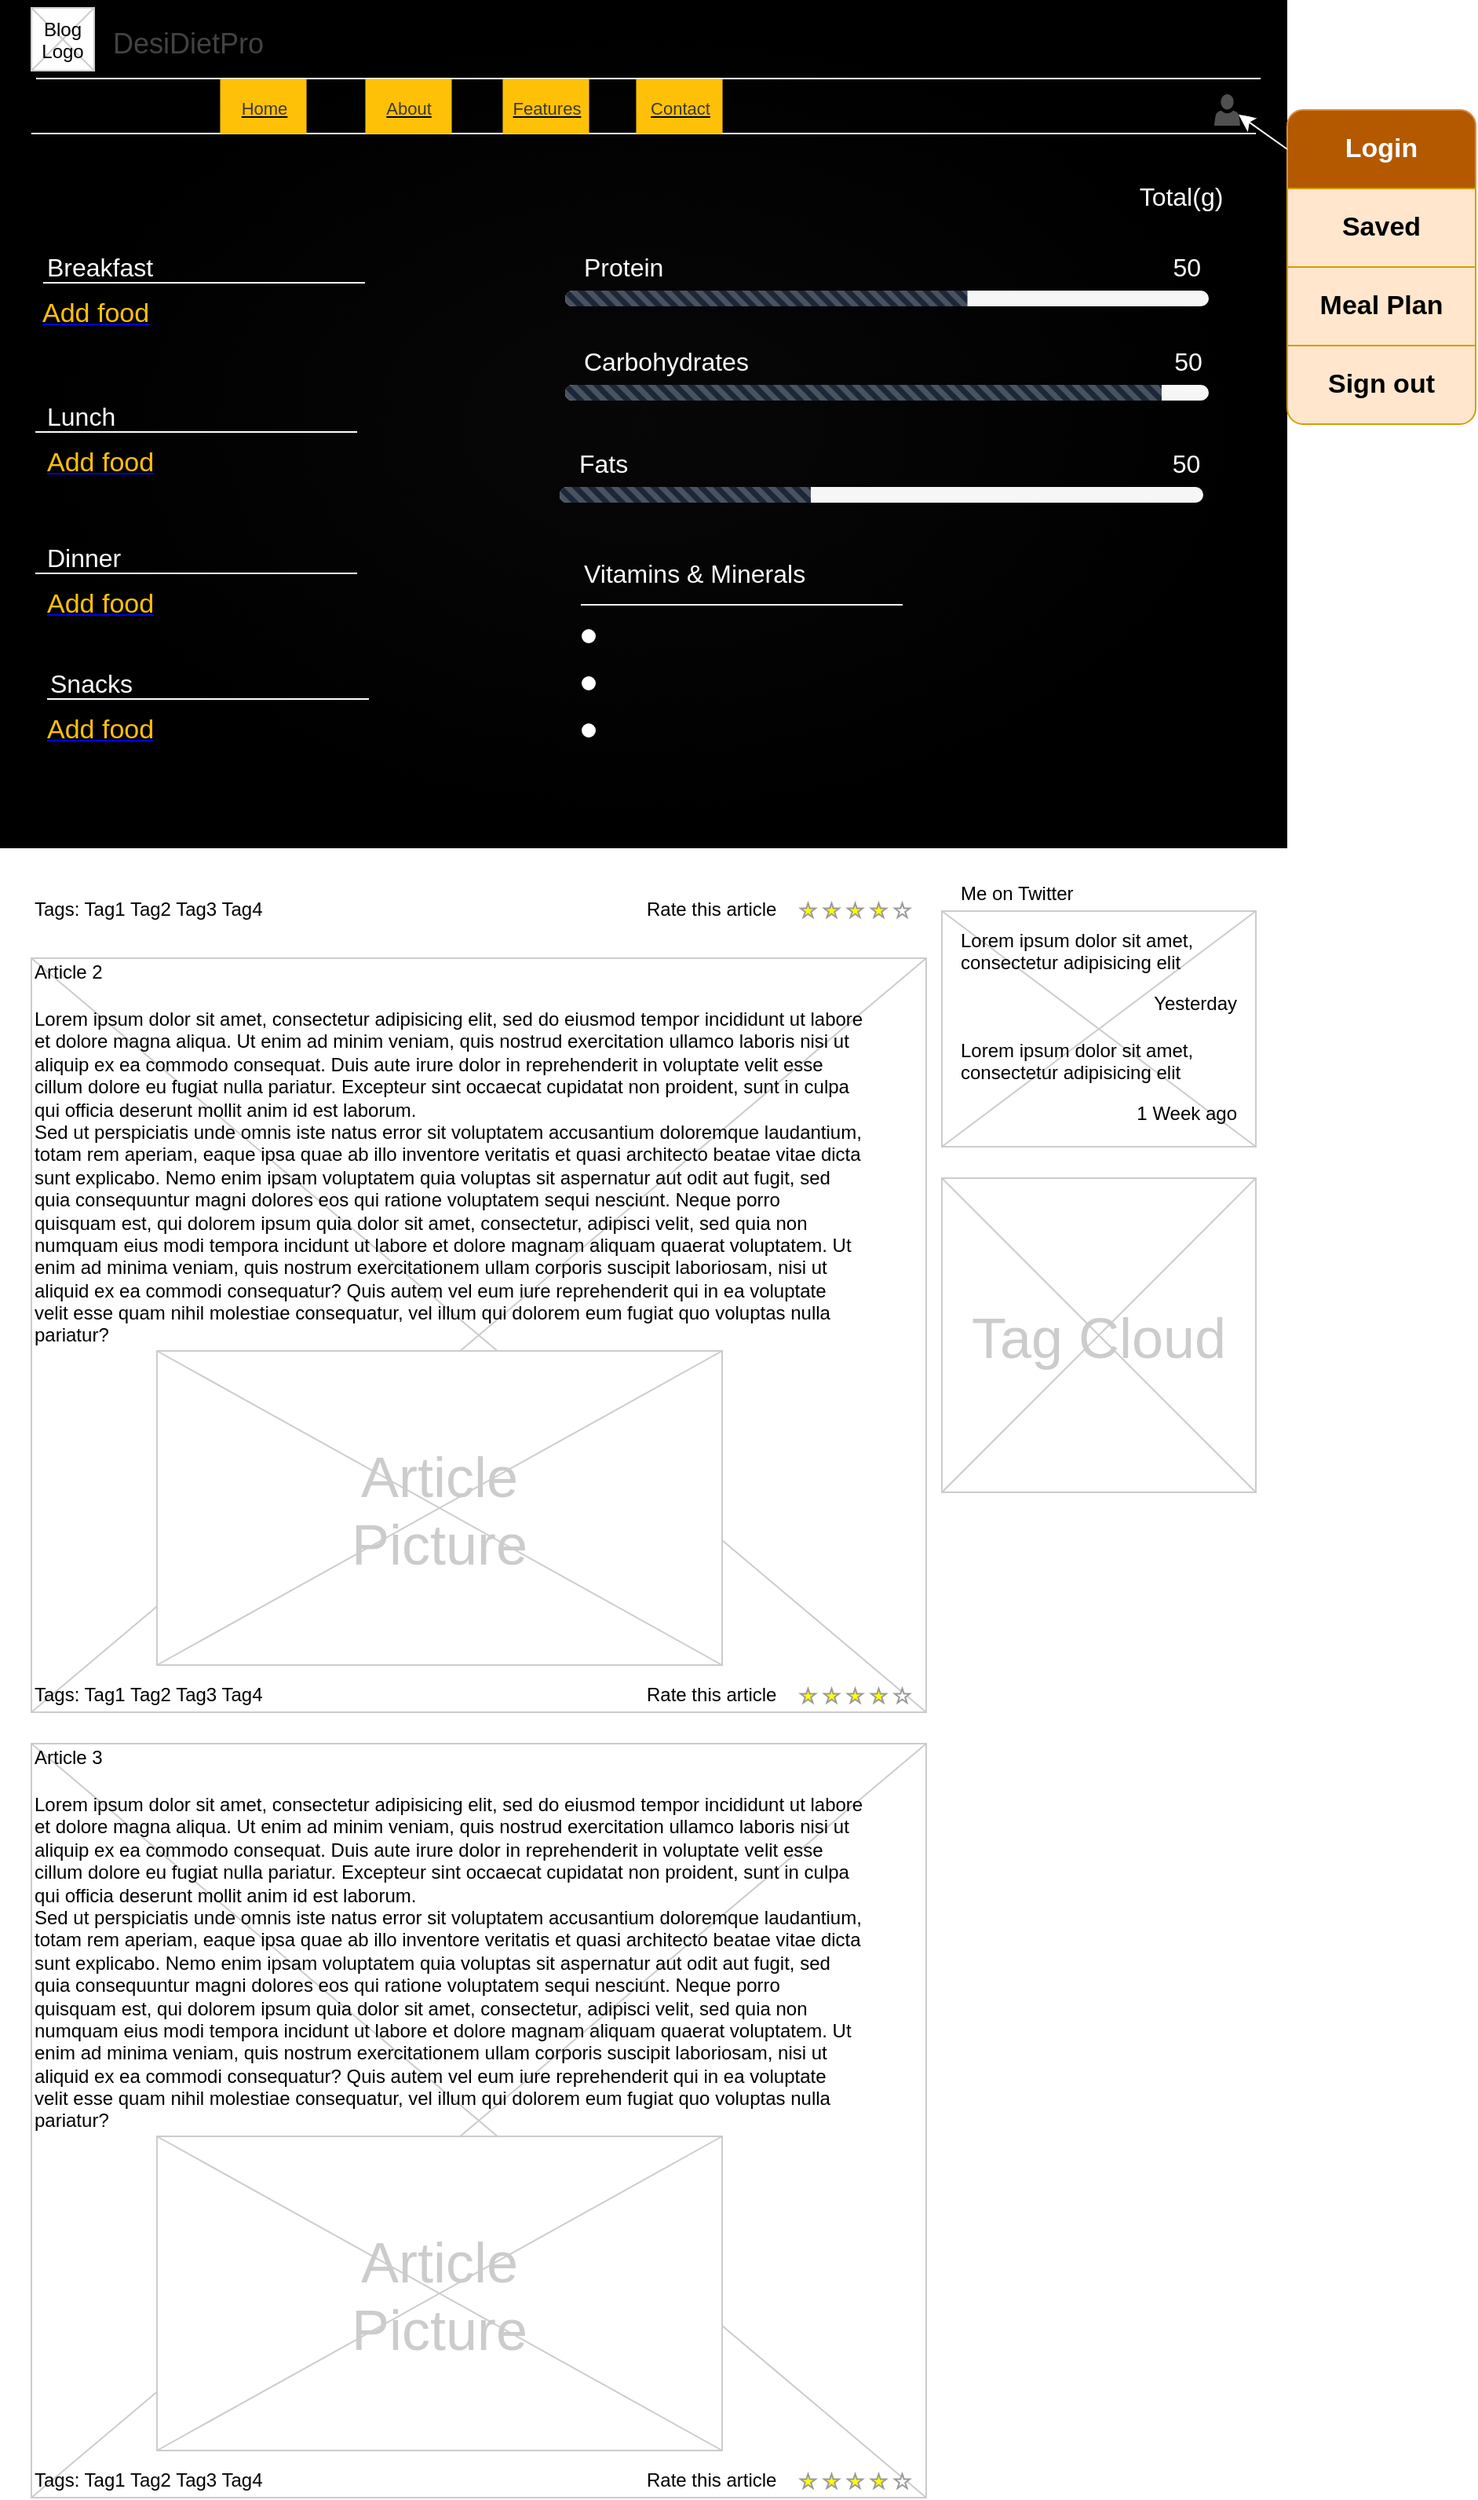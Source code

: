 <mxfile version="24.8.9">
  <diagram name="Page-1" id="f1b7ffb7-ca1e-a977-7cf5-a751b3c06c05">
    <mxGraphModel dx="1076" dy="639" grid="1" gridSize="10" guides="1" tooltips="1" connect="1" arrows="1" fold="1" page="1" pageScale="1" pageWidth="826" pageHeight="1169" background="none" math="0" shadow="0">
      <root>
        <mxCell id="0" />
        <mxCell id="1" parent="0" />
        <mxCell id="lBzFIeIKcv9HpjgelgzR-109" value="&lt;span style=&quot;color: rgba(0, 0, 0, 0); font-family: monospace; font-size: 0px; text-align: start; text-wrap-mode: nowrap;&quot;&gt;%3CmxGraphModel%3E%3Croot%3E%3CmxCell%20id%3D%220%22%2F%3E%3CmxCell%20id%3D%221%22%20parent%3D%220%22%2F%3E%3CmxCell%20id%3D%222%22%20value%3D%22%26lt%3Bfont%20color%3D%26quot%3B%23ffffff%26quot%3B%26gt%3BBreakfast%26lt%3B%2Ffont%26gt%3B%22%20style%3D%22text%3Bhtml%3D1%3Balign%3Dleft%3BverticalAlign%3Dmiddle%3BwhiteSpace%3Dwrap%3Brounded%3D0%3BfontSize%3D16%3B%22%20vertex%3D%221%22%20parent%3D%221%22%3E%3CmxGeometry%20x%3D%2227.5%22%20y%3D%22165%22%20width%3D%2275%22%20height%3D%2230%22%20as%3D%22geometry%22%2F%3E%3C%2FmxCell%3E%3C%2Froot%3E%3C%2FmxGraphModel%3E&lt;/span&gt;" style="rounded=0;whiteSpace=wrap;html=1;fillColor=#080707;gradientColor=default;gradientDirection=radial;strokeColor=none;" vertex="1" parent="1">
          <mxGeometry y="10" width="820" height="540" as="geometry" />
        </mxCell>
        <mxCell id="2" value="DesiDietPro&#xa;" style="text;spacingTop=-5;fontSize=18;fontStyle=0;fillColor=none;strokeColor=none;fontColor=#424242;" parent="1" vertex="1">
          <mxGeometry x="70" y="25" width="230" height="20" as="geometry" />
        </mxCell>
        <mxCell id="3" value="" style="line;strokeWidth=1;strokeColor=#FFFFFF;" parent="1" vertex="1">
          <mxGeometry x="23" y="55" width="780" height="10" as="geometry" />
        </mxCell>
        <mxCell id="4" value="" style="line;strokeWidth=1;strokeColor=#FFFFFF;" parent="1" vertex="1">
          <mxGeometry x="20" y="90" width="780" height="10" as="geometry" />
        </mxCell>
        <mxCell id="20" value="" style="verticalLabelPosition=bottom;verticalAlign=top;strokeWidth=1;shape=mxgraph.mockup.graphics.iconGrid;strokeColor=#CCCCCC;gridSize=1,1;" parent="1" vertex="1">
          <mxGeometry x="20" y="15" width="40" height="40" as="geometry" />
        </mxCell>
        <mxCell id="21" value="Blog &#xa;Logo" style="text;spacingTop=-5;align=center" parent="1" vertex="1">
          <mxGeometry x="20" y="20" width="40" height="40" as="geometry" />
        </mxCell>
        <mxCell id="27" value="" style="verticalLabelPosition=bottom;verticalAlign=top;strokeWidth=1;shape=mxgraph.mockup.graphics.iconGrid;strokeColor=#CCCCCC;gridSize=1,1;" parent="1" vertex="1">
          <mxGeometry x="20" y="620" width="570" height="480" as="geometry" />
        </mxCell>
        <mxCell id="28" value="Article 2" style="text;spacingTop=-5;" parent="1" vertex="1">
          <mxGeometry x="20" y="620" width="30" height="20" as="geometry" />
        </mxCell>
        <mxCell id="29" value="Lorem ipsum dolor sit amet, consectetur adipisicing elit, sed do eiusmod tempor incididunt ut labore et dolore magna aliqua. Ut enim ad minim veniam, quis nostrud exercitation ullamco laboris nisi ut aliquip ex ea commodo consequat. Duis aute irure dolor in reprehenderit in voluptate velit esse cillum dolore eu fugiat nulla pariatur. Excepteur sint occaecat cupidatat non proident, sunt in culpa qui officia deserunt mollit anim id est laborum.&#xa;Sed ut perspiciatis unde omnis iste natus error sit voluptatem accusantium doloremque laudantium, totam rem aperiam, eaque ipsa quae ab illo inventore veritatis et quasi architecto beatae vitae dicta sunt explicabo. Nemo enim ipsam voluptatem quia voluptas sit aspernatur aut odit aut fugit, sed quia consequuntur magni dolores eos qui ratione voluptatem sequi nesciunt. Neque porro quisquam est, qui dolorem ipsum quia dolor sit amet, consectetur, adipisci velit, sed quia non numquam eius modi tempora incidunt ut labore et dolore magnam aliquam quaerat voluptatem. Ut enim ad minima veniam, quis nostrum exercitationem ullam corporis suscipit laboriosam, nisi ut aliquid ex ea commodi consequatur? Quis autem vel eum iure reprehenderit qui in ea voluptate velit esse quam nihil molestiae consequatur, vel illum qui dolorem eum fugiat quo voluptas nulla pariatur?" style="text;spacingTop=-5;whiteSpace=wrap;align=left" parent="1" vertex="1">
          <mxGeometry x="20" y="650" width="530" height="250" as="geometry" />
        </mxCell>
        <mxCell id="30" value="" style="verticalLabelPosition=bottom;verticalAlign=top;strokeWidth=1;shape=mxgraph.mockup.graphics.iconGrid;strokeColor=#CCCCCC;gridSize=1,1;" parent="1" vertex="1">
          <mxGeometry x="100" y="870" width="360" height="200" as="geometry" />
        </mxCell>
        <mxCell id="31" value="Article&#xa;Picture" style="text;spacingTop=-5;align=center;verticalAlign=middle;fontSize=36;fontColor=#CCCCCC" parent="1" vertex="1">
          <mxGeometry x="100" y="870" width="360" height="200" as="geometry" />
        </mxCell>
        <mxCell id="32" value="" style="verticalLabelPosition=bottom;verticalAlign=top;strokeWidth=1;shape=mxgraph.mockup.graphics.iconGrid;strokeColor=#CCCCCC;gridSize=1,1;" parent="1" vertex="1">
          <mxGeometry x="20" y="1120" width="570" height="480" as="geometry" />
        </mxCell>
        <mxCell id="33" value="Article 3" style="text;spacingTop=-5;" parent="1" vertex="1">
          <mxGeometry x="20" y="1120" width="30" height="20" as="geometry" />
        </mxCell>
        <mxCell id="34" value="Lorem ipsum dolor sit amet, consectetur adipisicing elit, sed do eiusmod tempor incididunt ut labore et dolore magna aliqua. Ut enim ad minim veniam, quis nostrud exercitation ullamco laboris nisi ut aliquip ex ea commodo consequat. Duis aute irure dolor in reprehenderit in voluptate velit esse cillum dolore eu fugiat nulla pariatur. Excepteur sint occaecat cupidatat non proident, sunt in culpa qui officia deserunt mollit anim id est laborum.&#xa;Sed ut perspiciatis unde omnis iste natus error sit voluptatem accusantium doloremque laudantium, totam rem aperiam, eaque ipsa quae ab illo inventore veritatis et quasi architecto beatae vitae dicta sunt explicabo. Nemo enim ipsam voluptatem quia voluptas sit aspernatur aut odit aut fugit, sed quia consequuntur magni dolores eos qui ratione voluptatem sequi nesciunt. Neque porro quisquam est, qui dolorem ipsum quia dolor sit amet, consectetur, adipisci velit, sed quia non numquam eius modi tempora incidunt ut labore et dolore magnam aliquam quaerat voluptatem. Ut enim ad minima veniam, quis nostrum exercitationem ullam corporis suscipit laboriosam, nisi ut aliquid ex ea commodi consequatur? Quis autem vel eum iure reprehenderit qui in ea voluptate velit esse quam nihil molestiae consequatur, vel illum qui dolorem eum fugiat quo voluptas nulla pariatur?" style="text;spacingTop=-5;whiteSpace=wrap;align=left" parent="1" vertex="1">
          <mxGeometry x="20" y="1150" width="530" height="250" as="geometry" />
        </mxCell>
        <mxCell id="35" value="" style="verticalLabelPosition=bottom;verticalAlign=top;strokeWidth=1;shape=mxgraph.mockup.graphics.iconGrid;strokeColor=#CCCCCC;gridSize=1,1;" parent="1" vertex="1">
          <mxGeometry x="100" y="1370" width="360" height="200" as="geometry" />
        </mxCell>
        <mxCell id="36" value="Article&#xa;Picture" style="text;spacingTop=-5;align=center;verticalAlign=middle;fontSize=36;fontColor=#CCCCCC" parent="1" vertex="1">
          <mxGeometry x="100" y="1370" width="360" height="200" as="geometry" />
        </mxCell>
        <mxCell id="37" value="" style="verticalLabelPosition=bottom;verticalAlign=top;strokeWidth=1;shape=mxgraph.mockup.misc.rating;strokeColor=#999999;fillColor=#ffff00;emptyFillColor=#ffffff;grade=4;ratingScale=5;ratingStyle=star;" parent="1" vertex="1">
          <mxGeometry x="510.0" y="585.0" width="77.5" height="10" as="geometry" />
        </mxCell>
        <mxCell id="38" value="Rate this article" style="text;spacingTop=-5;" parent="1" vertex="1">
          <mxGeometry x="410.0" y="580.0" width="30" height="20" as="geometry" />
        </mxCell>
        <mxCell id="41" value="" style="verticalLabelPosition=bottom;verticalAlign=top;strokeWidth=1;shape=mxgraph.mockup.misc.rating;strokeColor=#999999;fillColor=#ffff00;emptyFillColor=#ffffff;grade=4;ratingScale=5;ratingStyle=star;" parent="1" vertex="1">
          <mxGeometry x="510.0" y="1085" width="77.5" height="10" as="geometry" />
        </mxCell>
        <mxCell id="42" value="Rate this article" style="text;spacingTop=-5;" parent="1" vertex="1">
          <mxGeometry x="410.0" y="1080" width="30" height="20" as="geometry" />
        </mxCell>
        <mxCell id="43" value="" style="verticalLabelPosition=bottom;verticalAlign=top;strokeWidth=1;shape=mxgraph.mockup.misc.rating;strokeColor=#999999;fillColor=#ffff00;emptyFillColor=#ffffff;grade=4;ratingScale=5;ratingStyle=star;" parent="1" vertex="1">
          <mxGeometry x="510.0" y="1585.0" width="77.5" height="10" as="geometry" />
        </mxCell>
        <mxCell id="44" value="Rate this article" style="text;spacingTop=-5;" parent="1" vertex="1">
          <mxGeometry x="410.0" y="1580.0" width="30" height="20" as="geometry" />
        </mxCell>
        <mxCell id="47" value="Tags: Tag1 Tag2 Tag3 Tag4" style="text;spacingTop=-5;" parent="1" vertex="1">
          <mxGeometry x="20" y="580.0" width="210" height="20" as="geometry" />
        </mxCell>
        <mxCell id="48" value="Tags: Tag1 Tag2 Tag3 Tag4" style="text;spacingTop=-5;" parent="1" vertex="1">
          <mxGeometry x="20" y="1080" width="210" height="20" as="geometry" />
        </mxCell>
        <mxCell id="49" value="Tags: Tag1 Tag2 Tag3 Tag4" style="text;spacingTop=-5;" parent="1" vertex="1">
          <mxGeometry x="20" y="1580.0" width="210" height="20" as="geometry" />
        </mxCell>
        <mxCell id="50" value="" style="verticalLabelPosition=bottom;verticalAlign=top;strokeWidth=1;shape=mxgraph.mockup.graphics.iconGrid;strokeColor=#CCCCCC;gridSize=1,1;" parent="1" vertex="1">
          <mxGeometry x="600" y="590" width="200" height="150" as="geometry" />
        </mxCell>
        <mxCell id="51" value="Me on Twitter" style="text;spacingTop=-5;" parent="1" vertex="1">
          <mxGeometry x="610" y="570" width="30" height="20" as="geometry" />
        </mxCell>
        <mxCell id="52" value="Lorem ipsum dolor sit amet, consectetur adipisicing elit" style="text;spacingTop=-5;whiteSpace=wrap;align=left" parent="1" vertex="1">
          <mxGeometry x="610" y="600" width="190" height="40" as="geometry" />
        </mxCell>
        <mxCell id="54" value="Yesterday" style="text;spacingTop=-5;fontStyle=0;align=right" parent="1" vertex="1">
          <mxGeometry x="760" y="640" width="30" height="20" as="geometry" />
        </mxCell>
        <mxCell id="58" value="" style="verticalLabelPosition=bottom;verticalAlign=top;strokeWidth=1;shape=mxgraph.mockup.graphics.iconGrid;strokeColor=#CCCCCC;gridSize=1,1;" parent="1" vertex="1">
          <mxGeometry x="600" y="760" width="200" height="200" as="geometry" />
        </mxCell>
        <mxCell id="59" value="Tag Cloud" style="text;spacingTop=-5;align=center;verticalAlign=middle;fontSize=36;fontColor=#CCCCCC" parent="1" vertex="1">
          <mxGeometry x="600" y="760" width="200" height="200" as="geometry" />
        </mxCell>
        <mxCell id="60" value="Lorem ipsum dolor sit amet, consectetur adipisicing elit" style="text;spacingTop=-5;whiteSpace=wrap;align=left" parent="1" vertex="1">
          <mxGeometry x="610" y="670" width="190" height="40" as="geometry" />
        </mxCell>
        <mxCell id="61" value="1 Week ago" style="text;spacingTop=-5;fontStyle=0;align=right" parent="1" vertex="1">
          <mxGeometry x="760" y="710" width="30" height="20" as="geometry" />
        </mxCell>
        <mxCell id="lBzFIeIKcv9HpjgelgzR-68" value="&lt;font color=&quot;#3b3934&quot; style=&quot;font-size: 11px;&quot;&gt;&lt;span style=&quot;background-color: rgb(255, 193, 7);&quot;&gt;Home&lt;/span&gt;&lt;/font&gt;" style="shape=rectangle;strokeColor=#d79b00;fillColor=#ffc107;linkText=;fontSize=17;fontStyle=4;html=1;align=center;strokeWidth=0;" vertex="1" parent="1">
          <mxGeometry x="140" y="60" width="55" height="35" as="geometry" />
        </mxCell>
        <mxCell id="lBzFIeIKcv9HpjgelgzR-94" value="" style="swimlane;shape=mxgraph.bootstrap.anchor;strokeColor=#d79b00;fillColor=#ffe6cc;fontStyle=0;childLayout=stackLayout;horizontal=1;startSize=0;horizontalStack=0;resizeParent=1;resizeParentMax=0;resizeLast=0;collapsible=0;marginBottom=0;whiteSpace=wrap;html=1;" vertex="1" parent="1">
          <mxGeometry x="820" y="80" width="120" height="200" as="geometry" />
        </mxCell>
        <mxCell id="lBzFIeIKcv9HpjgelgzR-95" value="Login" style="text;strokeColor=#d98a3e;align=center;verticalAlign=middle;spacingLeft=10;spacingRight=10;overflow=hidden;points=[[0,0.5],[1,0.5]];portConstraint=eastwest;rotatable=0;whiteSpace=wrap;html=1;shape=mxgraph.mockup.topButton;rSize=10;fillColor=#b45900;fontColor=#ffffff;fontSize=17;fontStyle=1;" vertex="1" parent="lBzFIeIKcv9HpjgelgzR-94">
          <mxGeometry width="120" height="50" as="geometry" />
        </mxCell>
        <mxCell id="lBzFIeIKcv9HpjgelgzR-96" value="Saved" style="text;strokeColor=inherit;align=center;verticalAlign=middle;spacingLeft=10;spacingRight=10;overflow=hidden;points=[[0,0.5],[1,0.5]];portConstraint=eastwest;rotatable=0;whiteSpace=wrap;html=1;rSize=5;fillColor=inherit;fontColor=inherit;fontSize=17;fontStyle=1;" vertex="1" parent="lBzFIeIKcv9HpjgelgzR-94">
          <mxGeometry y="50" width="120" height="50" as="geometry" />
        </mxCell>
        <mxCell id="lBzFIeIKcv9HpjgelgzR-97" value="Meal Plan" style="text;strokeColor=inherit;align=center;verticalAlign=middle;spacingLeft=10;spacingRight=10;overflow=hidden;points=[[0,0.5],[1,0.5]];portConstraint=eastwest;rotatable=0;whiteSpace=wrap;html=1;rSize=5;fillColor=inherit;fontColor=inherit;fontSize=17;fontStyle=1;" vertex="1" parent="lBzFIeIKcv9HpjgelgzR-94">
          <mxGeometry y="100" width="120" height="50" as="geometry" />
        </mxCell>
        <mxCell id="lBzFIeIKcv9HpjgelgzR-98" value="Sign out" style="text;strokeColor=inherit;align=center;verticalAlign=middle;spacingLeft=10;spacingRight=10;overflow=hidden;points=[[0,0.5],[1,0.5]];portConstraint=eastwest;rotatable=0;whiteSpace=wrap;html=1;shape=mxgraph.mockup.bottomButton;rSize=10;fillColor=inherit;fontColor=inherit;fontSize=17;fontStyle=1;" vertex="1" parent="lBzFIeIKcv9HpjgelgzR-94">
          <mxGeometry y="150" width="120" height="50" as="geometry" />
        </mxCell>
        <mxCell id="lBzFIeIKcv9HpjgelgzR-99" style="edgeStyle=none;curved=1;rounded=0;orthogonalLoop=1;jettySize=auto;html=1;fontSize=12;startSize=8;endSize=8;fillColor=#ffe6cc;strokeColor=#FFFFFF;exitX=0;exitY=0.5;exitDx=0;exitDy=0;entryX=0.94;entryY=0.65;entryDx=0;entryDy=0;entryPerimeter=0;" edge="1" parent="1" source="lBzFIeIKcv9HpjgelgzR-95" target="lBzFIeIKcv9HpjgelgzR-111">
          <mxGeometry relative="1" as="geometry">
            <mxPoint x="890" y="40" as="sourcePoint" />
            <mxPoint x="800" y="80" as="targetPoint" />
          </mxGeometry>
        </mxCell>
        <mxCell id="lBzFIeIKcv9HpjgelgzR-112" value="" style="edgeStyle=none;curved=1;rounded=0;orthogonalLoop=1;jettySize=auto;html=1;fontSize=12;startSize=8;endSize=8;" edge="1" parent="1" source="lBzFIeIKcv9HpjgelgzR-111" target="lBzFIeIKcv9HpjgelgzR-95">
          <mxGeometry relative="1" as="geometry" />
        </mxCell>
        <mxCell id="lBzFIeIKcv9HpjgelgzR-111" value="" style="sketch=0;pointerEvents=1;shadow=0;dashed=0;html=1;strokeColor=none;labelPosition=center;verticalLabelPosition=bottom;verticalAlign=top;align=center;fillColor=#505050;shape=mxgraph.mscae.intune.account_portal" vertex="1" parent="1">
          <mxGeometry x="773.5" y="70" width="16.5" height="20" as="geometry" />
        </mxCell>
        <mxCell id="lBzFIeIKcv9HpjgelgzR-114" value="&lt;font color=&quot;#3b3934&quot;&gt;&lt;span style=&quot;font-size: 11px; background-color: rgb(255, 193, 7);&quot;&gt;About&lt;/span&gt;&lt;/font&gt;" style="shape=rectangle;strokeColor=#d79b00;fillColor=#ffc107;linkText=;fontSize=17;fontStyle=4;html=1;align=center;strokeWidth=0;" vertex="1" parent="1">
          <mxGeometry x="232.5" y="60" width="55" height="35" as="geometry" />
        </mxCell>
        <mxCell id="lBzFIeIKcv9HpjgelgzR-116" value="&lt;font color=&quot;#3b3934&quot;&gt;&lt;span style=&quot;font-size: 11px; background-color: rgb(255, 193, 7);&quot;&gt;Features&lt;/span&gt;&lt;/font&gt;" style="shape=rectangle;strokeColor=#d79b00;fillColor=#ffc107;linkText=;fontSize=17;fontStyle=4;html=1;align=center;strokeWidth=0;" vertex="1" parent="1">
          <mxGeometry x="320" y="60" width="55" height="35" as="geometry" />
        </mxCell>
        <mxCell id="lBzFIeIKcv9HpjgelgzR-117" value="&lt;font color=&quot;#3b3934&quot;&gt;&lt;span style=&quot;font-size: 11px; background-color: rgb(255, 193, 7);&quot;&gt;Contact&lt;/span&gt;&lt;/font&gt;" style="shape=rectangle;strokeColor=#d79b00;fillColor=#ffc107;linkText=;fontSize=17;fontStyle=4;html=1;align=center;strokeWidth=0;gradientColor=#FFC107;" vertex="1" parent="1">
          <mxGeometry x="405" y="60" width="55" height="35" as="geometry" />
        </mxCell>
        <mxCell id="lBzFIeIKcv9HpjgelgzR-119" value="" style="line;strokeWidth=1;strokeColor=#FFFFFF;" vertex="1" parent="1">
          <mxGeometry x="27.5" y="185" width="205" height="10" as="geometry" />
        </mxCell>
        <mxCell id="lBzFIeIKcv9HpjgelgzR-120" value="&lt;font color=&quot;#ffffff&quot;&gt;Breakfast&lt;/font&gt;" style="text;html=1;align=left;verticalAlign=middle;whiteSpace=wrap;rounded=0;fontSize=16;" vertex="1" parent="1">
          <mxGeometry x="27.5" y="165" width="75" height="30" as="geometry" />
        </mxCell>
        <mxCell id="lBzFIeIKcv9HpjgelgzR-122" value="&lt;font color=&quot;#ffc107&quot;&gt;Add food&lt;/font&gt;" style="shape=rectangle;strokeColor=none;fillColor=none;linkText=;fontSize=17;fontColor=#0000ff;fontStyle=4;html=1;align=left;" vertex="1" parent="1">
          <mxGeometry x="25" y="195" width="80" height="30" as="geometry" />
        </mxCell>
        <mxCell id="lBzFIeIKcv9HpjgelgzR-132" value="" style="line;strokeWidth=1;strokeColor=#FFFFFF;" vertex="1" parent="1">
          <mxGeometry x="22.5" y="280" width="205" height="10" as="geometry" />
        </mxCell>
        <mxCell id="lBzFIeIKcv9HpjgelgzR-133" value="&lt;font color=&quot;#ffffff&quot;&gt;Lunch&lt;/font&gt;" style="text;html=1;align=left;verticalAlign=middle;whiteSpace=wrap;rounded=0;fontSize=16;" vertex="1" parent="1">
          <mxGeometry x="27.5" y="260" width="75" height="30" as="geometry" />
        </mxCell>
        <mxCell id="lBzFIeIKcv9HpjgelgzR-134" value="&lt;font color=&quot;#ffc107&quot;&gt;Add food&lt;/font&gt;" style="shape=rectangle;strokeColor=none;fillColor=none;linkText=;fontSize=17;fontColor=#0000ff;fontStyle=4;html=1;align=left;" vertex="1" parent="1">
          <mxGeometry x="27.5" y="290" width="80" height="30" as="geometry" />
        </mxCell>
        <mxCell id="lBzFIeIKcv9HpjgelgzR-135" value="" style="line;strokeWidth=1;strokeColor=#FFFFFF;" vertex="1" parent="1">
          <mxGeometry x="22.5" y="370" width="205" height="10" as="geometry" />
        </mxCell>
        <mxCell id="lBzFIeIKcv9HpjgelgzR-136" value="&lt;font color=&quot;#ffffff&quot;&gt;Dinner&lt;/font&gt;" style="text;html=1;align=left;verticalAlign=middle;whiteSpace=wrap;rounded=0;fontSize=16;" vertex="1" parent="1">
          <mxGeometry x="27.5" y="350" width="75" height="30" as="geometry" />
        </mxCell>
        <mxCell id="lBzFIeIKcv9HpjgelgzR-137" value="&lt;font color=&quot;#ffc107&quot;&gt;Add food&lt;/font&gt;" style="shape=rectangle;strokeColor=none;fillColor=none;linkText=;fontSize=17;fontColor=#0000ff;fontStyle=4;html=1;align=left;" vertex="1" parent="1">
          <mxGeometry x="27.5" y="380" width="80" height="30" as="geometry" />
        </mxCell>
        <mxCell id="lBzFIeIKcv9HpjgelgzR-138" value="" style="line;strokeWidth=1;strokeColor=#FFFFFF;" vertex="1" parent="1">
          <mxGeometry x="30" y="450" width="205" height="10" as="geometry" />
        </mxCell>
        <mxCell id="lBzFIeIKcv9HpjgelgzR-139" value="&lt;font color=&quot;#ffffff&quot;&gt;Snacks&lt;/font&gt;" style="text;html=1;align=left;verticalAlign=middle;whiteSpace=wrap;rounded=0;fontSize=16;" vertex="1" parent="1">
          <mxGeometry x="30" y="430" width="75" height="30" as="geometry" />
        </mxCell>
        <mxCell id="lBzFIeIKcv9HpjgelgzR-140" value="&lt;font color=&quot;#ffc107&quot;&gt;Add food&lt;/font&gt;" style="shape=rectangle;strokeColor=none;fillColor=none;linkText=;fontSize=17;fontColor=#0000ff;fontStyle=4;html=1;align=left;" vertex="1" parent="1">
          <mxGeometry x="27.5" y="460" width="80" height="30" as="geometry" />
        </mxCell>
        <mxCell id="lBzFIeIKcv9HpjgelgzR-146" value="" style="html=1;shadow=0;dashed=0;shape=mxgraph.bootstrap.rrect;rSize=5;strokeColor=none;fillColor=#f6f6f6;whiteSpace=wrap;" vertex="1" parent="1">
          <mxGeometry x="360" y="195" width="410" height="10" as="geometry" />
        </mxCell>
        <mxCell id="lBzFIeIKcv9HpjgelgzR-147" value="" style="html=1;shadow=0;dashed=0;shape=mxgraph.bootstrap.leftButtonStriped;fillColor=#1c2839;fontColor=#FFFFFF;whiteSpace=wrap;" vertex="1" parent="lBzFIeIKcv9HpjgelgzR-146">
          <mxGeometry width="256.25" height="10" as="geometry" />
        </mxCell>
        <mxCell id="lBzFIeIKcv9HpjgelgzR-148" value="&lt;font color=&quot;#ffffff&quot;&gt;Protein&amp;nbsp; &amp;nbsp; &amp;nbsp; &amp;nbsp; &amp;nbsp; &amp;nbsp; &amp;nbsp; &amp;nbsp; &amp;nbsp; &amp;nbsp; &amp;nbsp; &amp;nbsp; &amp;nbsp; &amp;nbsp; &amp;nbsp; &amp;nbsp; &amp;nbsp; &amp;nbsp; &amp;nbsp; &amp;nbsp; &amp;nbsp; &amp;nbsp; &amp;nbsp; &amp;nbsp; &amp;nbsp; &amp;nbsp; &amp;nbsp; &amp;nbsp; &amp;nbsp; &amp;nbsp; &amp;nbsp; &amp;nbsp; &amp;nbsp; &amp;nbsp; &amp;nbsp; &amp;nbsp; &amp;nbsp;50&lt;/font&gt;" style="text;html=1;align=left;verticalAlign=middle;whiteSpace=wrap;rounded=0;fontSize=16;" vertex="1" parent="1">
          <mxGeometry x="370" y="165" width="403.5" height="30" as="geometry" />
        </mxCell>
        <mxCell id="lBzFIeIKcv9HpjgelgzR-149" value="&lt;font color=&quot;#ffffff&quot;&gt;Total(g)&lt;/font&gt;" style="text;html=1;align=center;verticalAlign=middle;whiteSpace=wrap;rounded=0;fontSize=16;" vertex="1" parent="1">
          <mxGeometry x="715" y="120" width="75" height="30" as="geometry" />
        </mxCell>
        <mxCell id="lBzFIeIKcv9HpjgelgzR-150" value="" style="html=1;shadow=0;dashed=0;shape=mxgraph.bootstrap.rrect;rSize=5;strokeColor=none;fillColor=#f6f6f6;whiteSpace=wrap;" vertex="1" parent="1">
          <mxGeometry x="360" y="255" width="410" height="10" as="geometry" />
        </mxCell>
        <mxCell id="lBzFIeIKcv9HpjgelgzR-151" value="" style="html=1;shadow=0;dashed=0;shape=mxgraph.bootstrap.leftButtonStriped;fillColor=#1c2839;fontColor=#FFFFFF;whiteSpace=wrap;" vertex="1" parent="lBzFIeIKcv9HpjgelgzR-150">
          <mxGeometry width="380" height="10" as="geometry" />
        </mxCell>
        <mxCell id="lBzFIeIKcv9HpjgelgzR-152" value="&lt;font color=&quot;#ffffff&quot;&gt;Carbohydrates&amp;nbsp; &amp;nbsp; &amp;nbsp; &amp;nbsp; &amp;nbsp; &amp;nbsp; &amp;nbsp; &amp;nbsp; &amp;nbsp; &amp;nbsp; &amp;nbsp; &amp;nbsp; &amp;nbsp; &amp;nbsp; &amp;nbsp; &amp;nbsp; &amp;nbsp; &amp;nbsp; &amp;nbsp; &amp;nbsp; &amp;nbsp; &amp;nbsp; &amp;nbsp; &amp;nbsp; &amp;nbsp; &amp;nbsp; &amp;nbsp; &amp;nbsp; &amp;nbsp; &amp;nbsp; &amp;nbsp;50&lt;/font&gt;" style="text;html=1;align=left;verticalAlign=middle;whiteSpace=wrap;rounded=0;fontSize=16;" vertex="1" parent="1">
          <mxGeometry x="370" y="225" width="403.5" height="30" as="geometry" />
        </mxCell>
        <mxCell id="lBzFIeIKcv9HpjgelgzR-153" value="" style="html=1;shadow=0;dashed=0;shape=mxgraph.bootstrap.rrect;rSize=5;strokeColor=none;fillColor=#f6f6f6;whiteSpace=wrap;" vertex="1" parent="1">
          <mxGeometry x="356.5" y="320" width="410" height="10" as="geometry" />
        </mxCell>
        <mxCell id="lBzFIeIKcv9HpjgelgzR-154" value="" style="html=1;shadow=0;dashed=0;shape=mxgraph.bootstrap.leftButtonStriped;fillColor=#1c2839;fontColor=#FFFFFF;whiteSpace=wrap;" vertex="1" parent="lBzFIeIKcv9HpjgelgzR-153">
          <mxGeometry width="160" height="10" as="geometry" />
        </mxCell>
        <mxCell id="lBzFIeIKcv9HpjgelgzR-155" value="&lt;font color=&quot;#ffffff&quot;&gt;Fats&amp;nbsp; &amp;nbsp; &amp;nbsp; &amp;nbsp; &amp;nbsp; &amp;nbsp; &amp;nbsp; &amp;nbsp; &amp;nbsp; &amp;nbsp; &amp;nbsp; &amp;nbsp; &amp;nbsp; &amp;nbsp; &amp;nbsp; &amp;nbsp; &amp;nbsp; &amp;nbsp; &amp;nbsp; &amp;nbsp; &amp;nbsp; &amp;nbsp; &amp;nbsp; &amp;nbsp; &amp;nbsp; &amp;nbsp; &amp;nbsp; &amp;nbsp; &amp;nbsp; &amp;nbsp; &amp;nbsp; &amp;nbsp; &amp;nbsp; &amp;nbsp; &amp;nbsp; &amp;nbsp; &amp;nbsp; &amp;nbsp; &amp;nbsp; 50&lt;/font&gt;" style="text;html=1;align=left;verticalAlign=middle;whiteSpace=wrap;rounded=0;fontSize=16;" vertex="1" parent="1">
          <mxGeometry x="366.5" y="290" width="403.5" height="30" as="geometry" />
        </mxCell>
        <mxCell id="lBzFIeIKcv9HpjgelgzR-157" value="&lt;font color=&quot;#ffffff&quot;&gt;Vitamins &amp;amp; Minerals&lt;/font&gt;" style="text;html=1;align=left;verticalAlign=middle;whiteSpace=wrap;rounded=0;fontSize=16;" vertex="1" parent="1">
          <mxGeometry x="370" y="360" width="150" height="30" as="geometry" />
        </mxCell>
        <mxCell id="lBzFIeIKcv9HpjgelgzR-158" value="" style="line;strokeWidth=1;strokeColor=#FFFFFF;" vertex="1" parent="1">
          <mxGeometry x="370" y="390" width="205" height="10" as="geometry" />
        </mxCell>
        <mxCell id="lBzFIeIKcv9HpjgelgzR-160" value="" style="ellipse;whiteSpace=wrap;html=1;aspect=fixed;" vertex="1" parent="1">
          <mxGeometry x="370" y="410" width="10" height="10" as="geometry" />
        </mxCell>
        <mxCell id="lBzFIeIKcv9HpjgelgzR-161" value="" style="ellipse;whiteSpace=wrap;html=1;aspect=fixed;" vertex="1" parent="1">
          <mxGeometry x="370" y="440" width="10" height="10" as="geometry" />
        </mxCell>
        <mxCell id="lBzFIeIKcv9HpjgelgzR-163" value="" style="ellipse;whiteSpace=wrap;html=1;aspect=fixed;" vertex="1" parent="1">
          <mxGeometry x="370" y="470" width="10" height="10" as="geometry" />
        </mxCell>
      </root>
    </mxGraphModel>
  </diagram>
</mxfile>

